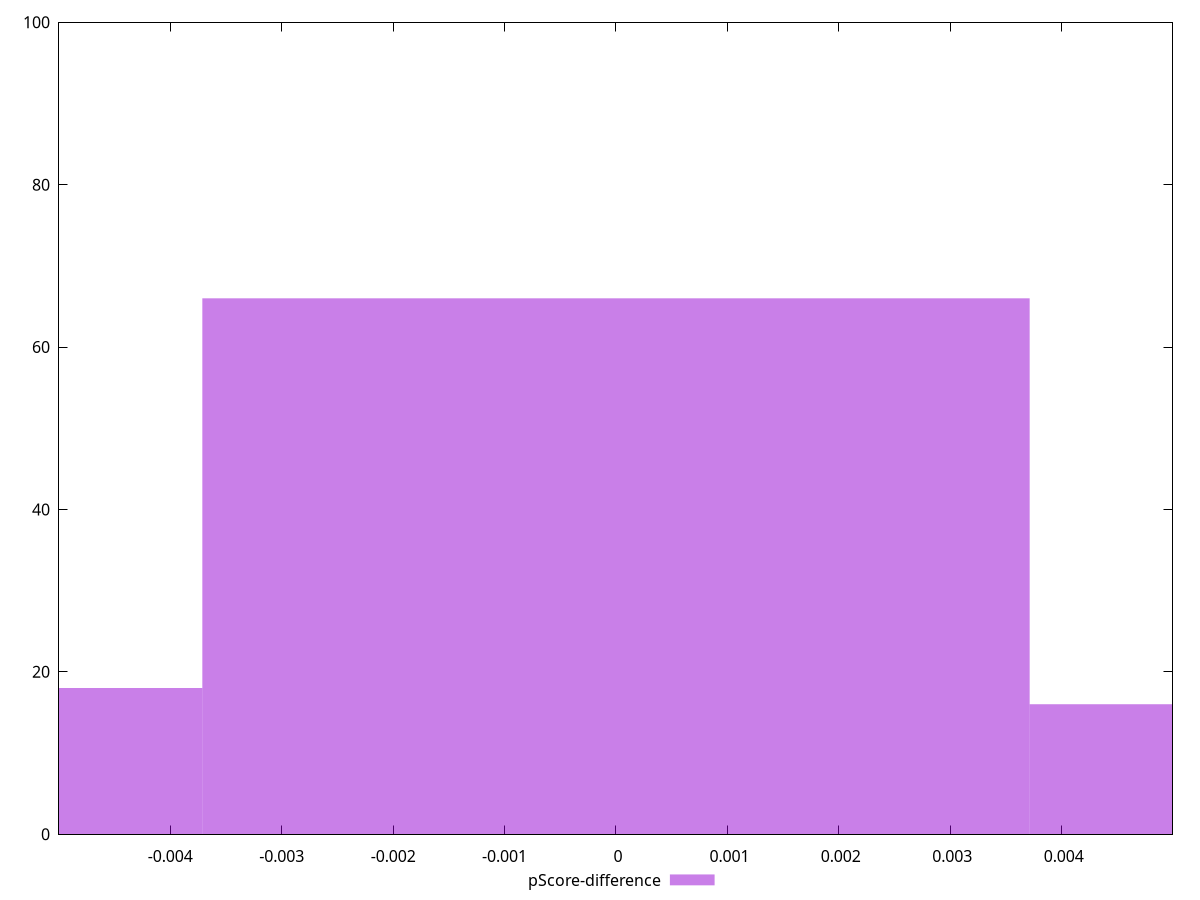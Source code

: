 reset

$pScoreDifference <<EOF
0.0074250792809993985 16
-0.0074250792809993985 18
0 66
EOF

set key outside below
set boxwidth 0.0074250792809993985
set xrange [-0.004998866644340419:0.004994441096028118]
set yrange [0:100]
set trange [0:100]
set style fill transparent solid 0.5 noborder
set terminal svg size 640, 490 enhanced background rgb 'white'
set output "report_00019_2021-02-10T18-14-37.922Z//interactive/samples/pages+cached/pScore-difference/histogram.svg"

plot $pScoreDifference title "pScore-difference" with boxes

reset
